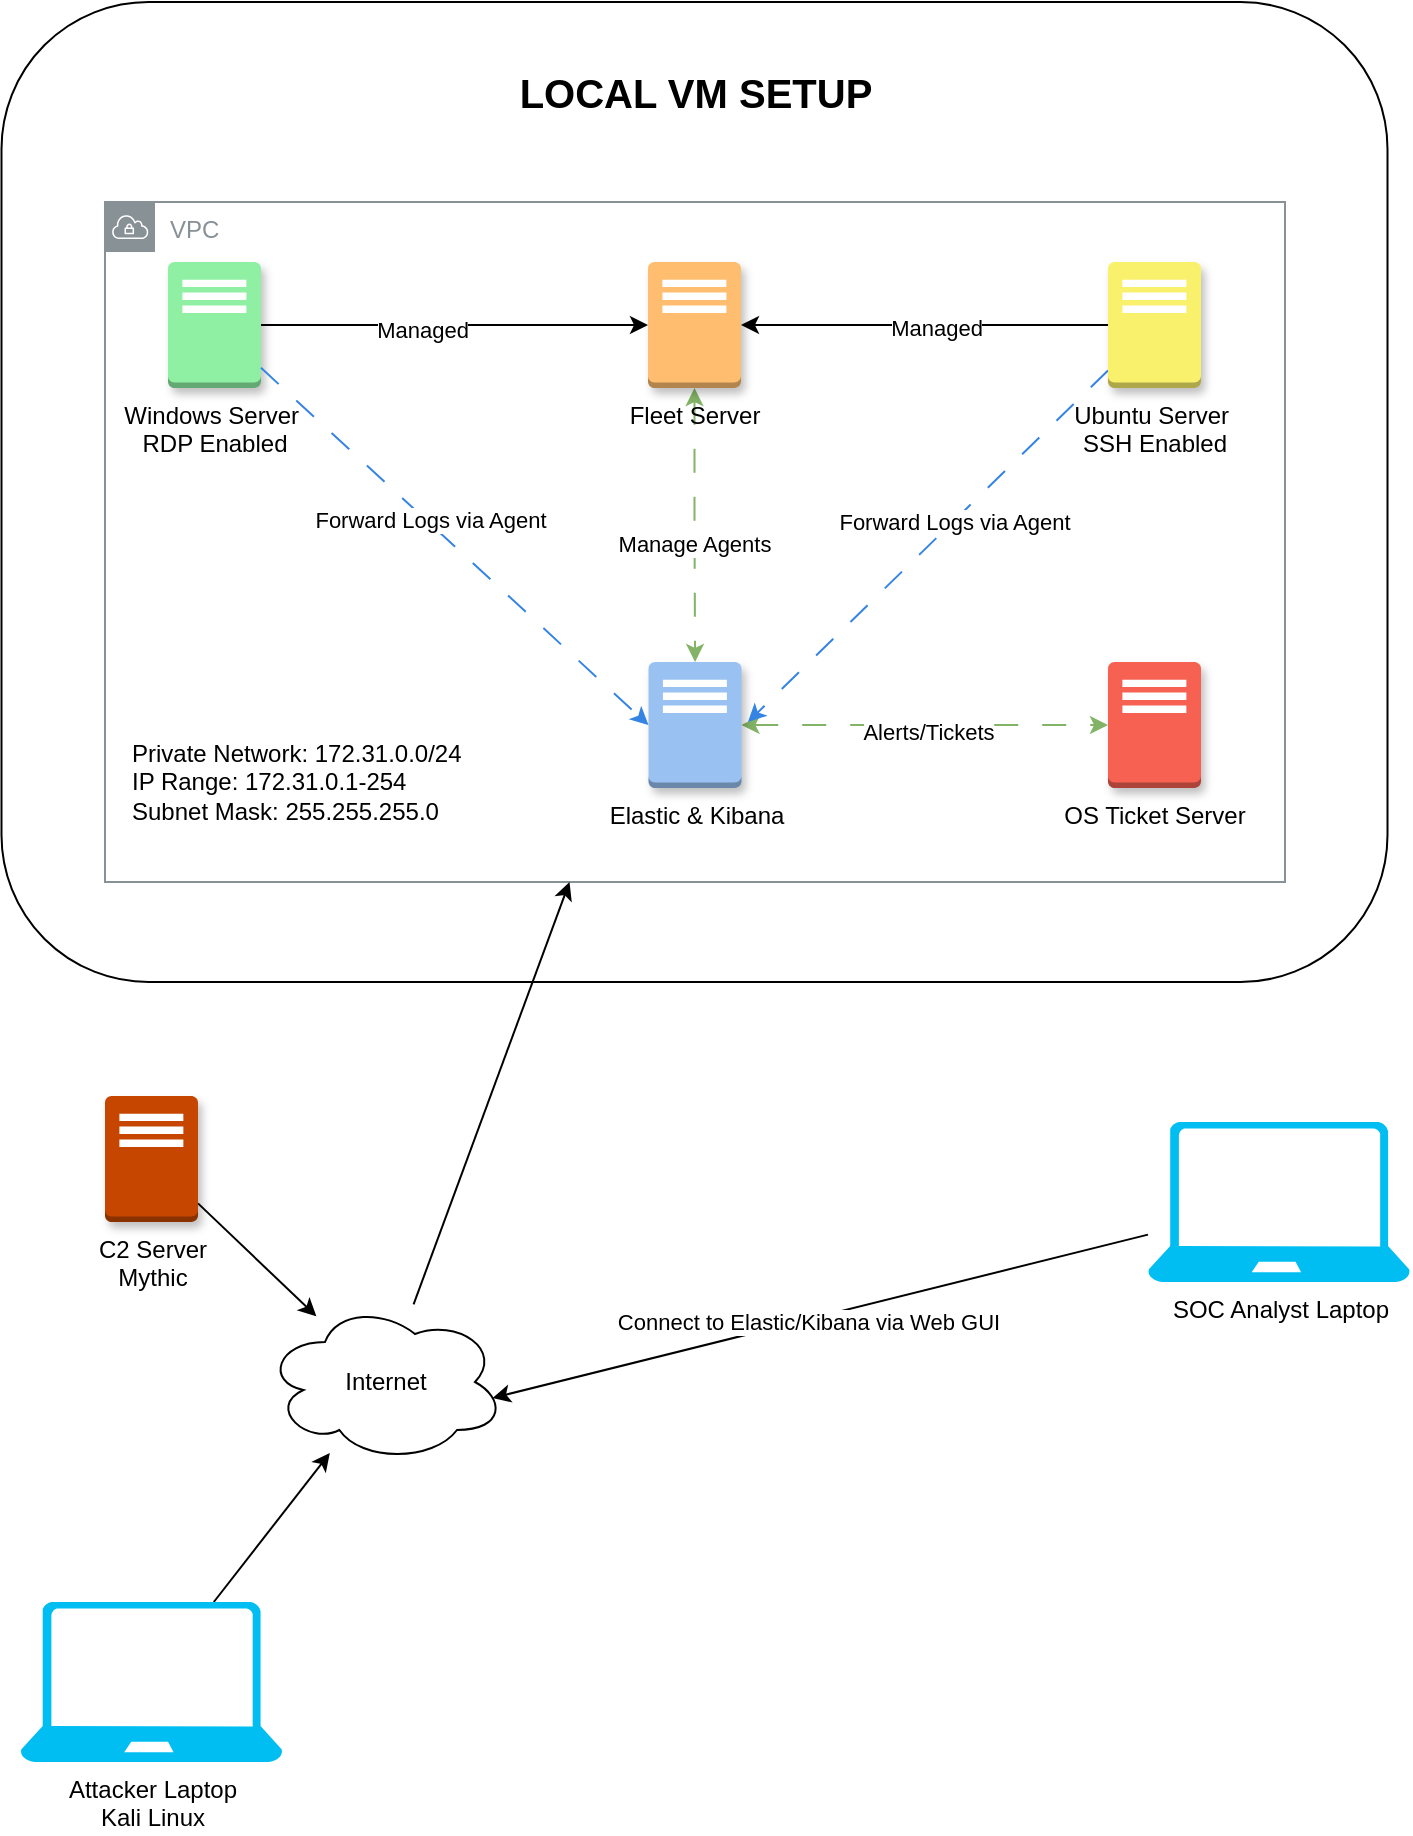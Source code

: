 <mxfile version="27.1.4">
  <diagram name="Page-1" id="Wk2JbeJK6rZ-Hee_HNG9">
    <mxGraphModel dx="1170" dy="760" grid="1" gridSize="10" guides="1" tooltips="1" connect="1" arrows="1" fold="1" page="1" pageScale="1" pageWidth="850" pageHeight="1100" math="0" shadow="0">
      <root>
        <mxCell id="0" />
        <mxCell id="1" parent="0" />
        <mxCell id="5Sf9t4XF8md5nLBMeIR0-7" value="" style="rounded=1;whiteSpace=wrap;html=1;glass=0;shadow=0;" vertex="1" parent="1">
          <mxGeometry x="116.75" y="230" width="693" height="490" as="geometry" />
        </mxCell>
        <mxCell id="5Sf9t4XF8md5nLBMeIR0-1" value="OS Ticket Server" style="outlineConnect=0;dashed=0;verticalLabelPosition=bottom;verticalAlign=top;align=center;html=1;shape=mxgraph.aws3.traditional_server;fillColor=light-dark(#f66151, #848383);gradientColor=none;shadow=1;" vertex="1" parent="1">
          <mxGeometry x="670" y="560" width="46.5" height="63" as="geometry" />
        </mxCell>
        <mxCell id="5Sf9t4XF8md5nLBMeIR0-14" style="edgeStyle=orthogonalEdgeStyle;rounded=0;orthogonalLoop=1;jettySize=auto;html=1;startArrow=classic;startFill=1;fillColor=#d5e8d4;strokeColor=#82b366;dashed=1;dashPattern=12 12;" edge="1" parent="1" source="5Sf9t4XF8md5nLBMeIR0-2" target="5Sf9t4XF8md5nLBMeIR0-4">
          <mxGeometry relative="1" as="geometry" />
        </mxCell>
        <mxCell id="5Sf9t4XF8md5nLBMeIR0-17" value="Manage Agents" style="edgeLabel;html=1;align=center;verticalAlign=middle;resizable=0;points=[];" vertex="1" connectable="0" parent="5Sf9t4XF8md5nLBMeIR0-14">
          <mxGeometry x="0.143" y="-1" relative="1" as="geometry">
            <mxPoint as="offset" />
          </mxGeometry>
        </mxCell>
        <mxCell id="5Sf9t4XF8md5nLBMeIR0-2" value="Fleet Server" style="outlineConnect=0;dashed=0;verticalLabelPosition=bottom;verticalAlign=top;align=center;html=1;shape=mxgraph.aws3.traditional_server;fillColor=light-dark(#ffbe6f, #848383);gradientColor=none;shadow=1;" vertex="1" parent="1">
          <mxGeometry x="440" y="360" width="46.5" height="63" as="geometry" />
        </mxCell>
        <mxCell id="5Sf9t4XF8md5nLBMeIR0-33" style="rounded=0;orthogonalLoop=1;jettySize=auto;html=1;" edge="1" parent="1" source="5Sf9t4XF8md5nLBMeIR0-3" target="5Sf9t4XF8md5nLBMeIR0-24">
          <mxGeometry relative="1" as="geometry" />
        </mxCell>
        <mxCell id="5Sf9t4XF8md5nLBMeIR0-3" value="&lt;div&gt;C2 Server&lt;/div&gt;&lt;div&gt;Mythic&lt;/div&gt;" style="outlineConnect=0;dashed=0;verticalLabelPosition=bottom;verticalAlign=top;align=center;html=1;shape=mxgraph.aws3.traditional_server;fillColor=light-dark(#c64600, #848383);gradientColor=none;textShadow=0;shadow=1;" vertex="1" parent="1">
          <mxGeometry x="168.5" y="777" width="46.5" height="63" as="geometry" />
        </mxCell>
        <mxCell id="5Sf9t4XF8md5nLBMeIR0-15" style="edgeStyle=orthogonalEdgeStyle;rounded=0;orthogonalLoop=1;jettySize=auto;html=1;startArrow=classic;startFill=1;fillColor=#d5e8d4;strokeColor=#82b366;dashed=1;dashPattern=12 12;" edge="1" parent="1" source="5Sf9t4XF8md5nLBMeIR0-4" target="5Sf9t4XF8md5nLBMeIR0-1">
          <mxGeometry relative="1" as="geometry" />
        </mxCell>
        <mxCell id="5Sf9t4XF8md5nLBMeIR0-16" value="Alerts/Tickets" style="edgeLabel;html=1;align=center;verticalAlign=middle;resizable=0;points=[];" vertex="1" connectable="0" parent="5Sf9t4XF8md5nLBMeIR0-15">
          <mxGeometry x="0.007" y="-2" relative="1" as="geometry">
            <mxPoint y="1" as="offset" />
          </mxGeometry>
        </mxCell>
        <mxCell id="5Sf9t4XF8md5nLBMeIR0-4" value="Elastic &amp;amp; Kibana" style="outlineConnect=0;dashed=0;verticalLabelPosition=bottom;verticalAlign=top;align=center;html=1;shape=mxgraph.aws3.traditional_server;fillColor=light-dark(#99c1f1, #848383);gradientColor=none;shadow=1;" vertex="1" parent="1">
          <mxGeometry x="440.25" y="560" width="46.5" height="63" as="geometry" />
        </mxCell>
        <mxCell id="5Sf9t4XF8md5nLBMeIR0-11" style="edgeStyle=orthogonalEdgeStyle;rounded=0;orthogonalLoop=1;jettySize=auto;html=1;" edge="1" parent="1" source="5Sf9t4XF8md5nLBMeIR0-5" target="5Sf9t4XF8md5nLBMeIR0-2">
          <mxGeometry relative="1" as="geometry" />
        </mxCell>
        <mxCell id="5Sf9t4XF8md5nLBMeIR0-13" value="Managed" style="edgeLabel;html=1;align=center;verticalAlign=middle;resizable=0;points=[];" vertex="1" connectable="0" parent="5Sf9t4XF8md5nLBMeIR0-11">
          <mxGeometry x="-0.063" y="1" relative="1" as="geometry">
            <mxPoint as="offset" />
          </mxGeometry>
        </mxCell>
        <mxCell id="5Sf9t4XF8md5nLBMeIR0-19" style="rounded=0;orthogonalLoop=1;jettySize=auto;html=1;strokeColor=light-dark(#3584e4, #ededed);dashed=1;dashPattern=12 12;" edge="1" parent="1" source="5Sf9t4XF8md5nLBMeIR0-5">
          <mxGeometry relative="1" as="geometry">
            <mxPoint x="490" y="590" as="targetPoint" />
          </mxGeometry>
        </mxCell>
        <mxCell id="5Sf9t4XF8md5nLBMeIR0-21" value="Forward Logs via Agent" style="edgeLabel;html=1;align=center;verticalAlign=middle;resizable=0;points=[];" vertex="1" connectable="0" parent="5Sf9t4XF8md5nLBMeIR0-19">
          <mxGeometry x="-0.141" relative="1" as="geometry">
            <mxPoint as="offset" />
          </mxGeometry>
        </mxCell>
        <mxCell id="5Sf9t4XF8md5nLBMeIR0-5" value="&lt;div&gt;Ubuntu Server&amp;nbsp;&lt;/div&gt;&lt;div&gt;SSH Enabled&lt;/div&gt;" style="outlineConnect=0;dashed=0;verticalLabelPosition=bottom;verticalAlign=top;align=center;html=1;shape=mxgraph.aws3.traditional_server;fillColor=light-dark(#f9f06b, #848383);gradientColor=none;shadow=1;" vertex="1" parent="1">
          <mxGeometry x="670" y="360" width="46.5" height="63" as="geometry" />
        </mxCell>
        <mxCell id="5Sf9t4XF8md5nLBMeIR0-10" style="edgeStyle=orthogonalEdgeStyle;rounded=0;orthogonalLoop=1;jettySize=auto;html=1;" edge="1" parent="1" source="5Sf9t4XF8md5nLBMeIR0-6" target="5Sf9t4XF8md5nLBMeIR0-2">
          <mxGeometry relative="1" as="geometry" />
        </mxCell>
        <mxCell id="5Sf9t4XF8md5nLBMeIR0-12" value="Managed" style="edgeLabel;html=1;align=center;verticalAlign=middle;resizable=0;points=[];" vertex="1" connectable="0" parent="5Sf9t4XF8md5nLBMeIR0-10">
          <mxGeometry x="-0.178" y="-1" relative="1" as="geometry">
            <mxPoint x="1" y="1" as="offset" />
          </mxGeometry>
        </mxCell>
        <mxCell id="5Sf9t4XF8md5nLBMeIR0-6" value="&lt;div&gt;Windows Server&amp;nbsp;&lt;/div&gt;&lt;div&gt;RDP Enabled&lt;/div&gt;" style="outlineConnect=0;dashed=0;verticalLabelPosition=bottom;verticalAlign=top;align=center;html=1;shape=mxgraph.aws3.traditional_server;fillColor=light-dark(#8ff0a4, #848383);gradientColor=none;shadow=1;" vertex="1" parent="1">
          <mxGeometry x="200" y="360" width="46.5" height="63" as="geometry" />
        </mxCell>
        <mxCell id="5Sf9t4XF8md5nLBMeIR0-8" value="LOCAL VM SETUP" style="text;html=1;align=center;verticalAlign=middle;whiteSpace=wrap;rounded=0;fontStyle=1;fontSize=20;labelBackgroundColor=none;textShadow=0;" vertex="1" parent="1">
          <mxGeometry x="368.5" y="260" width="190" height="30" as="geometry" />
        </mxCell>
        <mxCell id="5Sf9t4XF8md5nLBMeIR0-9" value="VPC" style="sketch=0;outlineConnect=0;gradientColor=none;html=1;whiteSpace=wrap;fontSize=12;fontStyle=0;shape=mxgraph.aws4.group;grIcon=mxgraph.aws4.group_vpc;strokeColor=#879196;fillColor=none;verticalAlign=top;align=left;spacingLeft=30;fontColor=#879196;dashed=0;shadow=0;" vertex="1" parent="1">
          <mxGeometry x="168.5" y="330" width="590" height="340" as="geometry" />
        </mxCell>
        <mxCell id="5Sf9t4XF8md5nLBMeIR0-18" style="rounded=0;orthogonalLoop=1;jettySize=auto;html=1;entryX=0;entryY=0.5;entryDx=0;entryDy=0;entryPerimeter=0;strokeColor=light-dark(#3584e4, #ededed);dashed=1;dashPattern=12 12;" edge="1" parent="1" source="5Sf9t4XF8md5nLBMeIR0-6" target="5Sf9t4XF8md5nLBMeIR0-4">
          <mxGeometry relative="1" as="geometry" />
        </mxCell>
        <mxCell id="5Sf9t4XF8md5nLBMeIR0-20" value="Forward Logs via Agent" style="edgeLabel;html=1;align=center;verticalAlign=middle;resizable=0;points=[];" vertex="1" connectable="0" parent="5Sf9t4XF8md5nLBMeIR0-18">
          <mxGeometry x="-0.143" y="1" relative="1" as="geometry">
            <mxPoint as="offset" />
          </mxGeometry>
        </mxCell>
        <mxCell id="5Sf9t4XF8md5nLBMeIR0-22" value="&lt;div align=&quot;left&quot;&gt;Private Network: 172.31.0.0/24&lt;/div&gt;&lt;div align=&quot;left&quot;&gt;IP Range: 172.31.0.1-254&lt;/div&gt;&lt;div align=&quot;left&quot;&gt;Subnet Mask: 255.255.255.0&lt;/div&gt;" style="text;html=1;align=left;verticalAlign=middle;whiteSpace=wrap;rounded=0;" vertex="1" parent="1">
          <mxGeometry x="180" y="570" width="180" height="100" as="geometry" />
        </mxCell>
        <mxCell id="5Sf9t4XF8md5nLBMeIR0-30" style="rounded=0;orthogonalLoop=1;jettySize=auto;html=1;" edge="1" parent="1" source="5Sf9t4XF8md5nLBMeIR0-24" target="5Sf9t4XF8md5nLBMeIR0-9">
          <mxGeometry relative="1" as="geometry" />
        </mxCell>
        <mxCell id="5Sf9t4XF8md5nLBMeIR0-24" value="Internet" style="ellipse;shape=cloud;whiteSpace=wrap;html=1;" vertex="1" parent="1">
          <mxGeometry x="248.5" y="880" width="120" height="80" as="geometry" />
        </mxCell>
        <mxCell id="5Sf9t4XF8md5nLBMeIR0-27" value="SOC Analyst Laptop" style="verticalLabelPosition=bottom;html=1;verticalAlign=top;align=center;strokeColor=none;fillColor=#00BEF2;shape=mxgraph.azure.laptop;pointerEvents=1;" vertex="1" parent="1">
          <mxGeometry x="690" y="790" width="131" height="80" as="geometry" />
        </mxCell>
        <mxCell id="5Sf9t4XF8md5nLBMeIR0-32" style="rounded=0;orthogonalLoop=1;jettySize=auto;html=1;" edge="1" parent="1" source="5Sf9t4XF8md5nLBMeIR0-28" target="5Sf9t4XF8md5nLBMeIR0-24">
          <mxGeometry relative="1" as="geometry" />
        </mxCell>
        <mxCell id="5Sf9t4XF8md5nLBMeIR0-28" value="&lt;div&gt;Attacker Laptop&lt;/div&gt;&lt;div&gt;Kali Linux&lt;/div&gt;" style="verticalLabelPosition=bottom;html=1;verticalAlign=top;align=center;strokeColor=none;fillColor=#00BEF2;shape=mxgraph.azure.laptop;pointerEvents=1;" vertex="1" parent="1">
          <mxGeometry x="126.25" y="1030" width="131" height="80" as="geometry" />
        </mxCell>
        <mxCell id="5Sf9t4XF8md5nLBMeIR0-29" style="rounded=0;orthogonalLoop=1;jettySize=auto;html=1;entryX=0.948;entryY=0.6;entryDx=0;entryDy=0;entryPerimeter=0;" edge="1" parent="1" source="5Sf9t4XF8md5nLBMeIR0-27" target="5Sf9t4XF8md5nLBMeIR0-24">
          <mxGeometry relative="1" as="geometry" />
        </mxCell>
        <mxCell id="5Sf9t4XF8md5nLBMeIR0-31" value="Connect to Elastic/Kibana via Web GUI" style="edgeLabel;html=1;align=center;verticalAlign=middle;resizable=0;points=[];" vertex="1" connectable="0" parent="5Sf9t4XF8md5nLBMeIR0-29">
          <mxGeometry x="0.043" y="1" relative="1" as="geometry">
            <mxPoint as="offset" />
          </mxGeometry>
        </mxCell>
      </root>
    </mxGraphModel>
  </diagram>
</mxfile>
